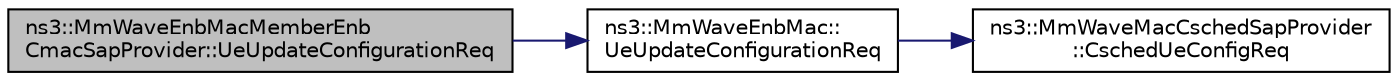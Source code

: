 digraph "ns3::MmWaveEnbMacMemberEnbCmacSapProvider::UeUpdateConfigurationReq"
{
  edge [fontname="Helvetica",fontsize="10",labelfontname="Helvetica",labelfontsize="10"];
  node [fontname="Helvetica",fontsize="10",shape=record];
  rankdir="LR";
  Node1 [label="ns3::MmWaveEnbMacMemberEnb\lCmacSapProvider::UeUpdateConfigurationReq",height=0.2,width=0.4,color="black", fillcolor="grey75", style="filled", fontcolor="black"];
  Node1 -> Node2 [color="midnightblue",fontsize="10",style="solid"];
  Node2 [label="ns3::MmWaveEnbMac::\lUeUpdateConfigurationReq",height=0.2,width=0.4,color="black", fillcolor="white", style="filled",URL="$d5/dcd/classns3_1_1MmWaveEnbMac.html#a3fb2e0e3b7698bea7662f35572f0c8ef"];
  Node2 -> Node3 [color="midnightblue",fontsize="10",style="solid"];
  Node3 [label="ns3::MmWaveMacCschedSapProvider\l::CschedUeConfigReq",height=0.2,width=0.4,color="black", fillcolor="white", style="filled",URL="$d1/dd1/classns3_1_1MmWaveMacCschedSapProvider.html#aaa8875f4b9b93463ddfd54e4eaa30080"];
}
